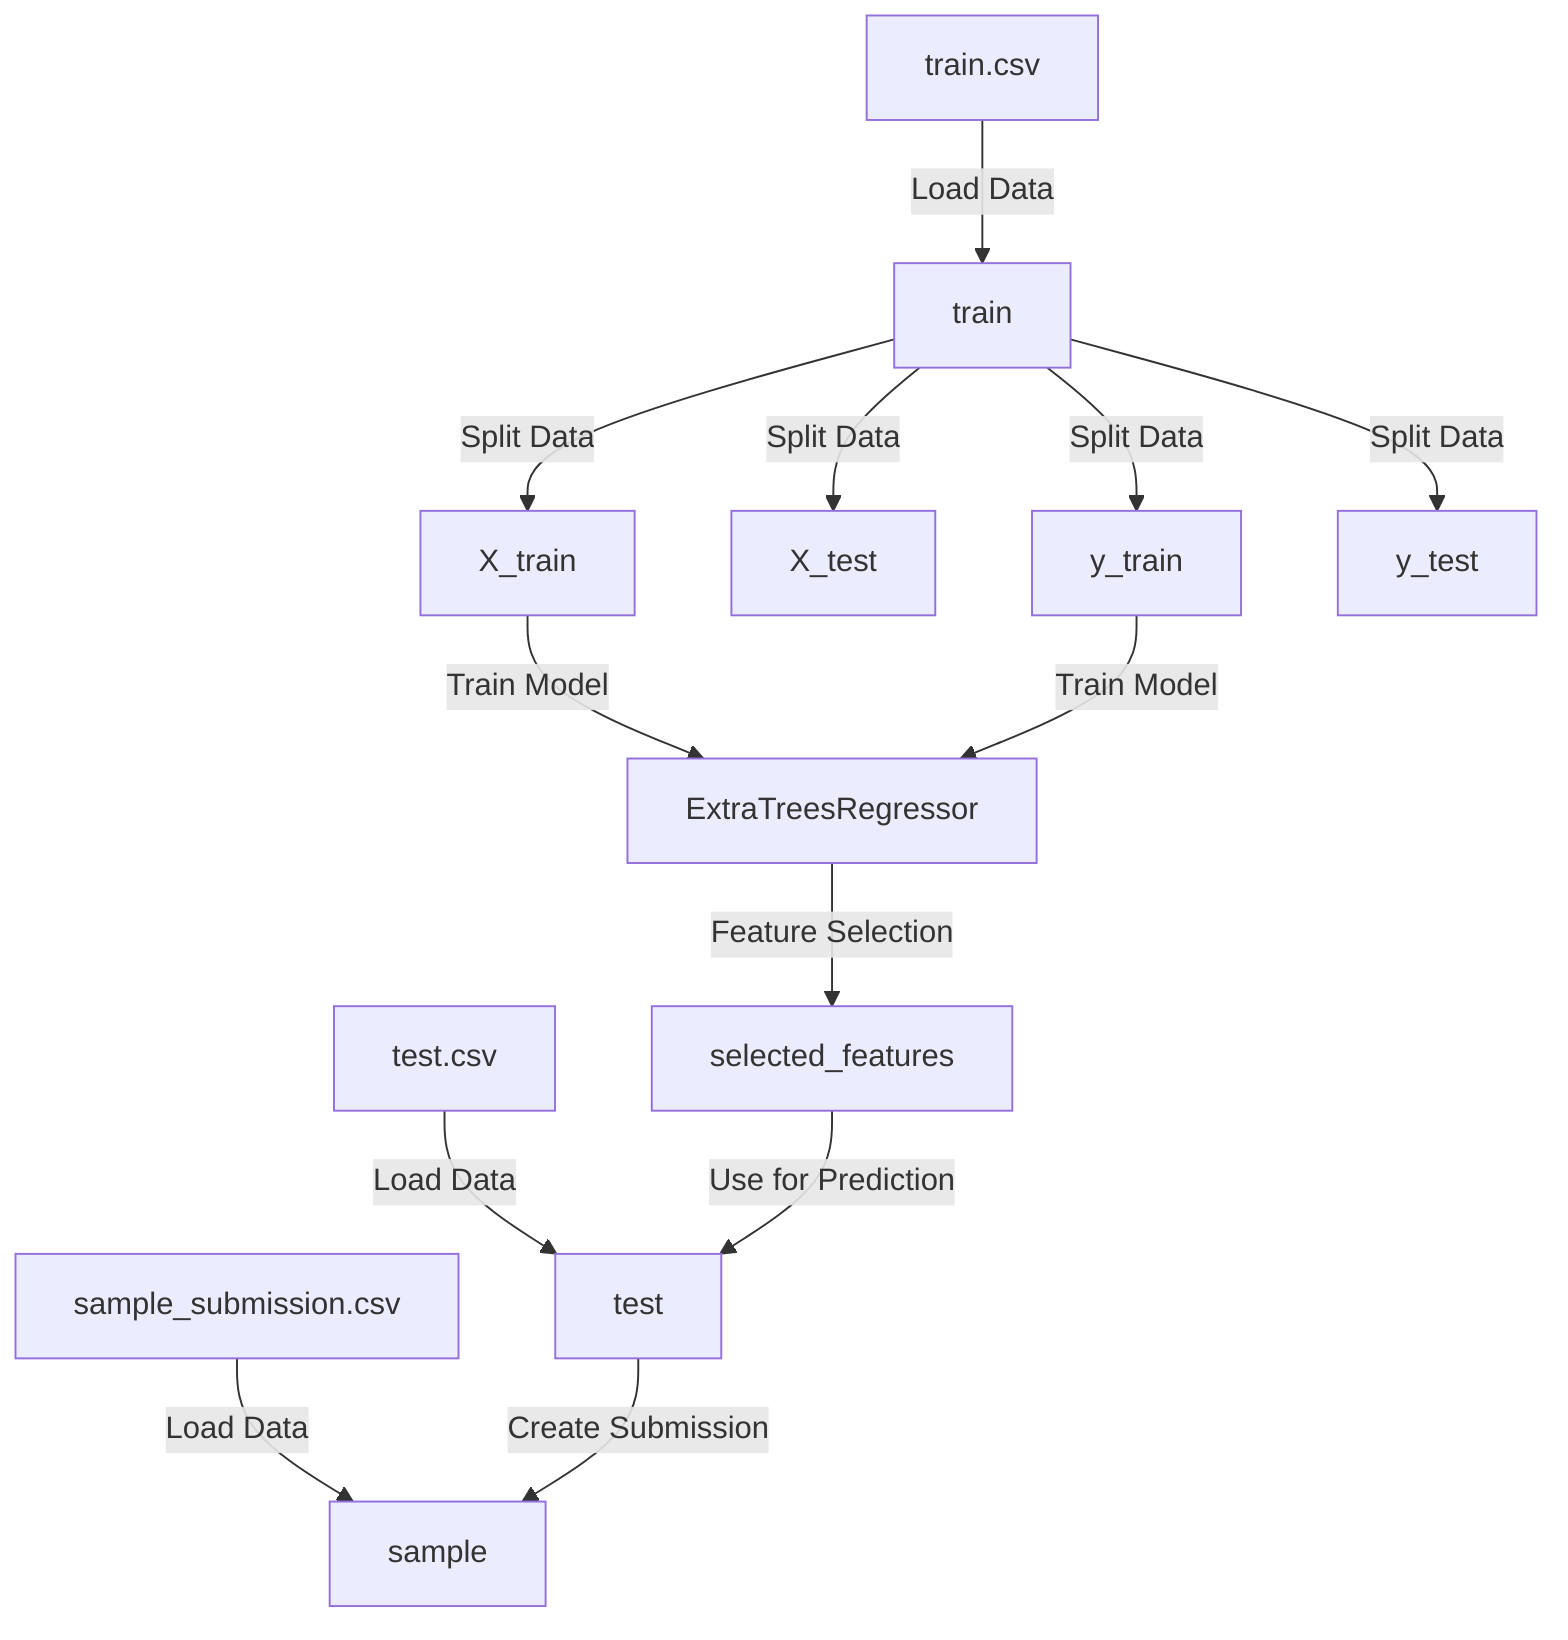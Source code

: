 %% This diagram shows the workflow of a data science project involving house price prediction.
flowchart TD
    A["train.csv"] -->|Load Data| B["train"]
    C["test.csv"] -->|Load Data| D["test"]
    E["sample_submission.csv"] -->|Load Data| F["sample"]
    B -->|Split Data| G["X_train"]
    B -->|Split Data| H["X_test"]
    B -->|Split Data| I["y_train"]
    B -->|Split Data| J["y_test"]
    G -->|Train Model| K["ExtraTreesRegressor"]
    I -->|Train Model| K
    K -->|Feature Selection| L["selected_features"]
    L -->|Use for Prediction| D
    D -->|Create Submission| F